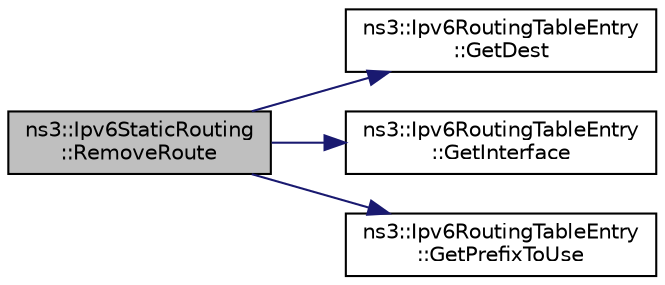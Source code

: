 digraph "ns3::Ipv6StaticRouting::RemoveRoute"
{
 // LATEX_PDF_SIZE
  edge [fontname="Helvetica",fontsize="10",labelfontname="Helvetica",labelfontsize="10"];
  node [fontname="Helvetica",fontsize="10",shape=record];
  rankdir="LR";
  Node1 [label="ns3::Ipv6StaticRouting\l::RemoveRoute",height=0.2,width=0.4,color="black", fillcolor="grey75", style="filled", fontcolor="black",tooltip="Remove a route from the routing table."];
  Node1 -> Node2 [color="midnightblue",fontsize="10",style="solid",fontname="Helvetica"];
  Node2 [label="ns3::Ipv6RoutingTableEntry\l::GetDest",height=0.2,width=0.4,color="black", fillcolor="white", style="filled",URL="$classns3_1_1_ipv6_routing_table_entry.html#a36880347d8e4bd8af3479ad066c1257e",tooltip="Get the destination."];
  Node1 -> Node3 [color="midnightblue",fontsize="10",style="solid",fontname="Helvetica"];
  Node3 [label="ns3::Ipv6RoutingTableEntry\l::GetInterface",height=0.2,width=0.4,color="black", fillcolor="white", style="filled",URL="$classns3_1_1_ipv6_routing_table_entry.html#aa1bdf7aff35f5e33f13c87c18f70a914",tooltip="Get the interface index."];
  Node1 -> Node4 [color="midnightblue",fontsize="10",style="solid",fontname="Helvetica"];
  Node4 [label="ns3::Ipv6RoutingTableEntry\l::GetPrefixToUse",height=0.2,width=0.4,color="black", fillcolor="white", style="filled",URL="$classns3_1_1_ipv6_routing_table_entry.html#a4ef0a46c4037f076b13e633f306f13c8",tooltip="Get the prefix to use (for multihomed link)."];
}
